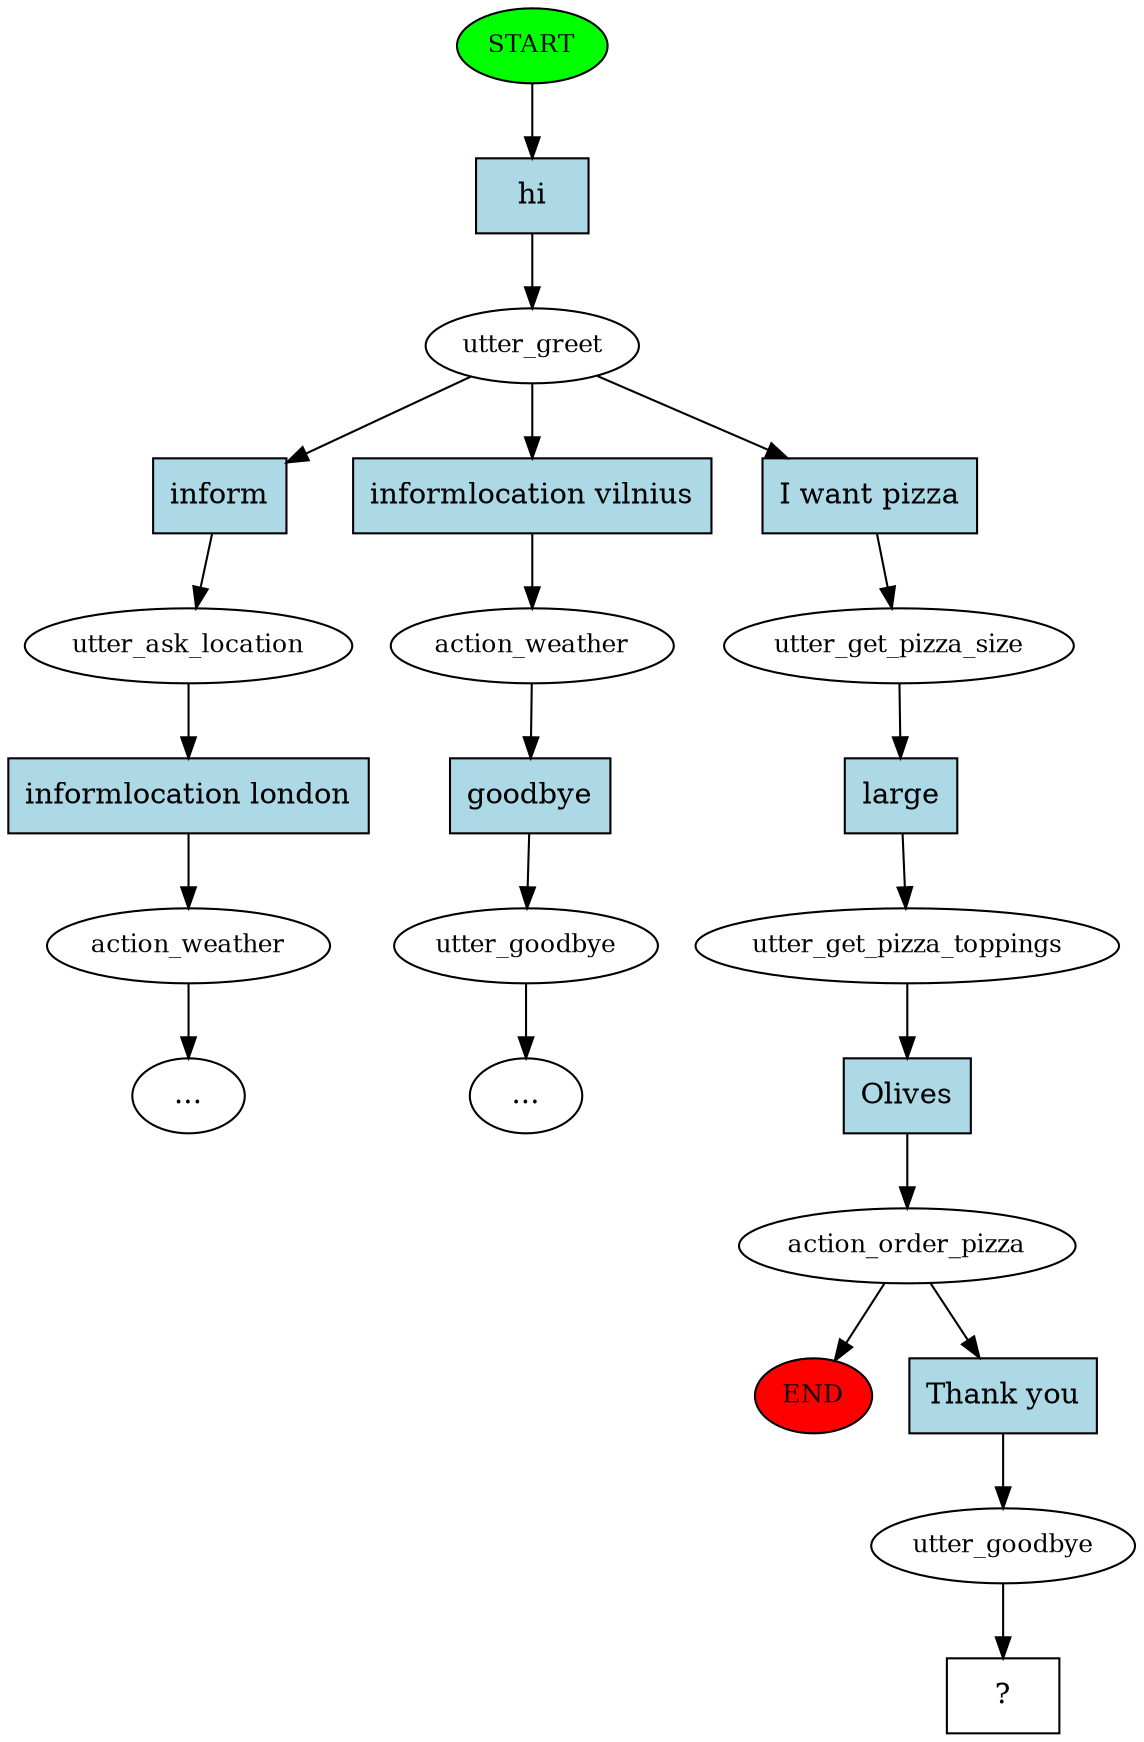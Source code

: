 digraph  {
0 [class="start active", fillcolor=green, fontsize=12, label=START, style=filled];
"-1" [class=end, fillcolor=red, fontsize=12, label=END, style=filled];
1 [class=active, fontsize=12, label=utter_greet];
2 [class="", fontsize=12, label=utter_ask_location];
3 [class="", fontsize=12, label=action_weather];
"-3" [class=ellipsis, label="..."];
5 [class="", fontsize=12, label=action_weather];
6 [class="", fontsize=12, label=utter_goodbye];
"-4" [class=ellipsis, label="..."];
8 [class=active, fontsize=12, label=utter_get_pizza_size];
9 [class=active, fontsize=12, label=utter_get_pizza_toppings];
10 [class=active, fontsize=12, label=action_order_pizza];
15 [class=active, fontsize=12, label=utter_goodbye];
16 [class="intent dashed active", label="  ?  ", shape=rect];
17 [class="intent active", fillcolor=lightblue, label=hi, shape=rect, style=filled];
18 [class=intent, fillcolor=lightblue, label=inform, shape=rect, style=filled];
19 [class=intent, fillcolor=lightblue, label="informlocation vilnius", shape=rect, style=filled];
20 [class="intent active", fillcolor=lightblue, label="I want pizza", shape=rect, style=filled];
21 [class=intent, fillcolor=lightblue, label="informlocation london", shape=rect, style=filled];
22 [class=intent, fillcolor=lightblue, label=goodbye, shape=rect, style=filled];
23 [class="intent active", fillcolor=lightblue, label=large, shape=rect, style=filled];
24 [class="intent active", fillcolor=lightblue, label=Olives, shape=rect, style=filled];
25 [class="intent active", fillcolor=lightblue, label="Thank you", shape=rect, style=filled];
0 -> 17  [class=active, key=0];
1 -> 18  [class="", key=0];
1 -> 19  [class="", key=0];
1 -> 20  [class=active, key=0];
2 -> 21  [class="", key=0];
3 -> "-3"  [class="", key=NONE, label=""];
5 -> 22  [class="", key=0];
6 -> "-4"  [class="", key=NONE, label=""];
8 -> 23  [class=active, key=0];
9 -> 24  [class=active, key=0];
10 -> "-1"  [class="", key=NONE, label=""];
10 -> 25  [class=active, key=0];
15 -> 16  [class=active, key=NONE, label=""];
17 -> 1  [class=active, key=0];
18 -> 2  [class="", key=0];
19 -> 5  [class="", key=0];
20 -> 8  [class=active, key=0];
21 -> 3  [class="", key=0];
22 -> 6  [class="", key=0];
23 -> 9  [class=active, key=0];
24 -> 10  [class=active, key=0];
25 -> 15  [class=active, key=0];
}

